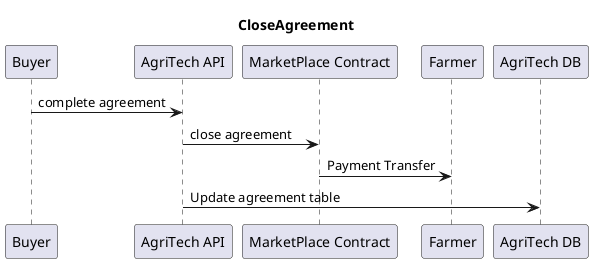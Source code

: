 @startuml

title CloseAgreement

Buyer -> "AgriTech API" : complete agreement
"AgriTech API" ->"MarketPlace Contract" :  close agreement
"MarketPlace Contract" ->  Farmer : Payment Transfer
"AgriTech API" -> "AgriTech DB" : Update agreement table

@enduml
